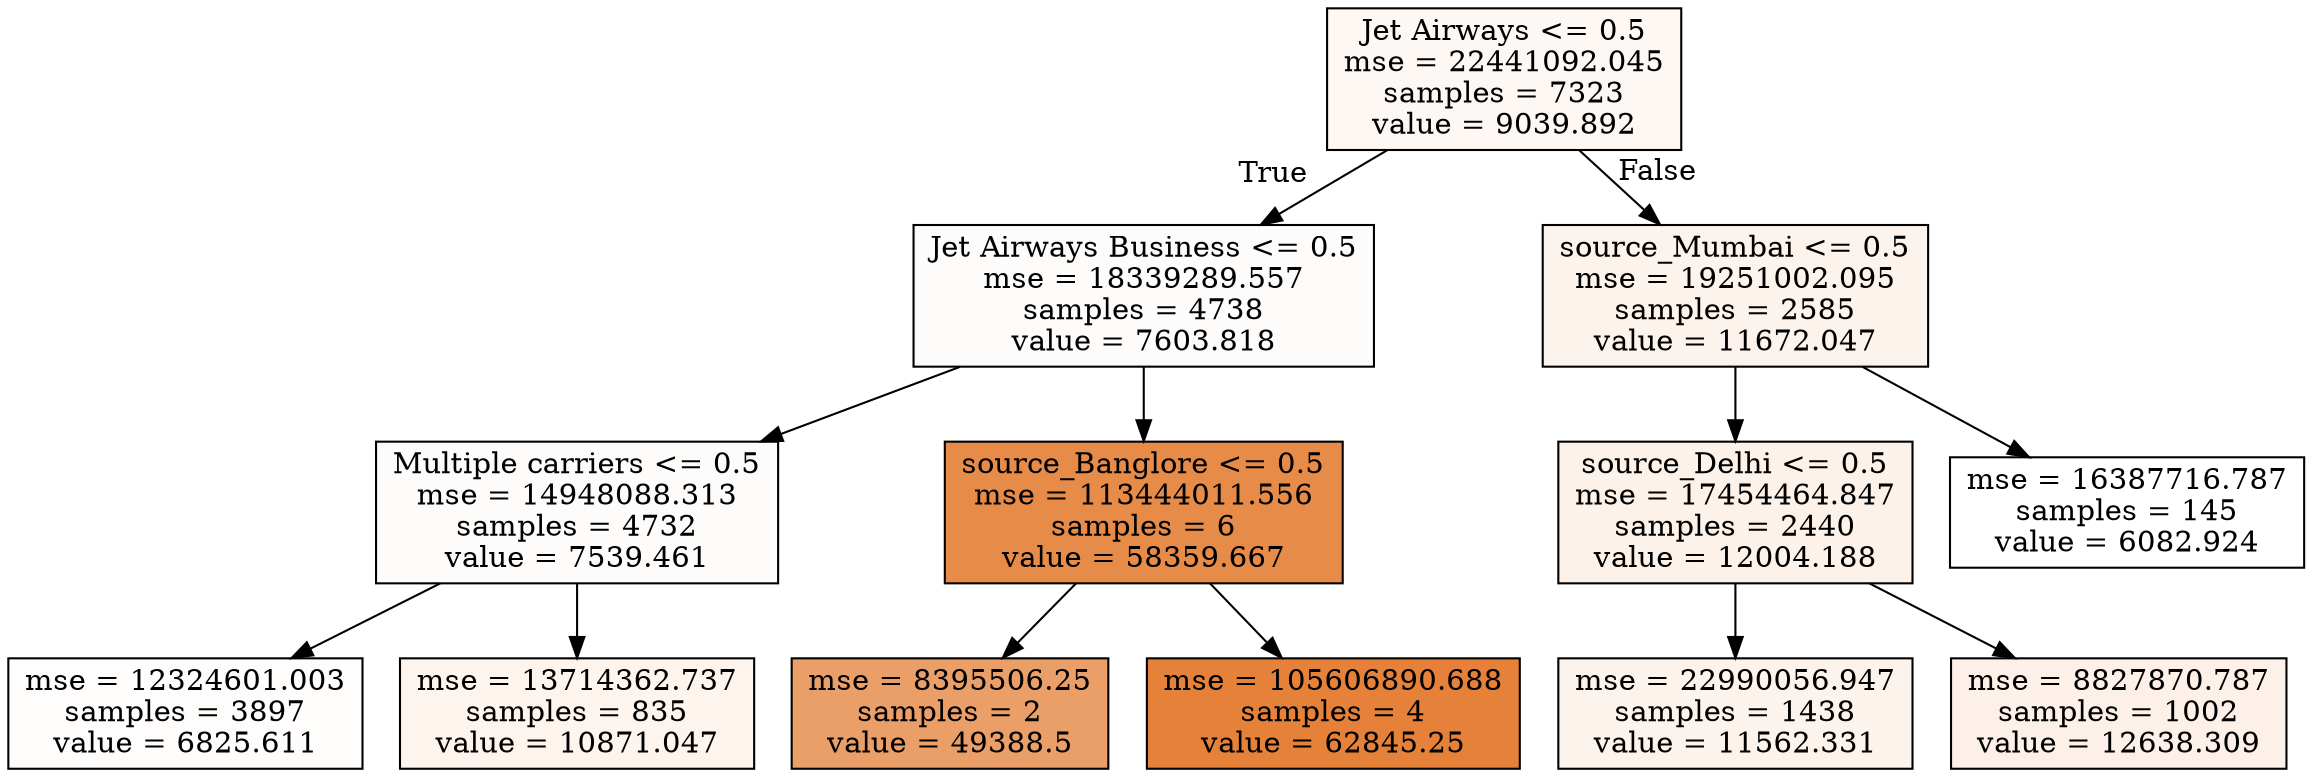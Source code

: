 digraph Tree {
node [shape=box, style="filled", color="black"] ;
0 [label="Jet Airways <= 0.5\nmse = 22441092.045\nsamples = 7323\nvalue = 9039.892", fillcolor="#fef8f5"] ;
1 [label="Jet Airways Business <= 0.5\nmse = 18339289.557\nsamples = 4738\nvalue = 7603.818", fillcolor="#fefcfa"] ;
0 -> 1 [labeldistance=2.5, labelangle=45, headlabel="True"] ;
2 [label="Multiple carriers <= 0.5\nmse = 14948088.313\nsamples = 4732\nvalue = 7539.461", fillcolor="#fefcfa"] ;
1 -> 2 ;
3 [label="mse = 12324601.003\nsamples = 3897\nvalue = 6825.611", fillcolor="#fffdfc"] ;
2 -> 3 ;
4 [label="mse = 13714362.737\nsamples = 835\nvalue = 10871.047", fillcolor="#fdf4ee"] ;
2 -> 4 ;
5 [label="source_Banglore <= 0.5\nmse = 113444011.556\nsamples = 6\nvalue = 58359.667", fillcolor="#e78b49"] ;
1 -> 5 ;
6 [label="mse = 8395506.25\nsamples = 2\nvalue = 49388.5", fillcolor="#eb9f68"] ;
5 -> 6 ;
7 [label="mse = 105606890.688\nsamples = 4\nvalue = 62845.25", fillcolor="#e58139"] ;
5 -> 7 ;
8 [label="source_Mumbai <= 0.5\nmse = 19251002.095\nsamples = 2585\nvalue = 11672.047", fillcolor="#fcf3ec"] ;
0 -> 8 [labeldistance=2.5, labelangle=-45, headlabel="False"] ;
9 [label="source_Delhi <= 0.5\nmse = 17454464.847\nsamples = 2440\nvalue = 12004.188", fillcolor="#fcf2ea"] ;
8 -> 9 ;
10 [label="mse = 22990056.947\nsamples = 1438\nvalue = 11562.331", fillcolor="#fcf3ec"] ;
9 -> 10 ;
11 [label="mse = 8827870.787\nsamples = 1002\nvalue = 12638.309", fillcolor="#fcf0e8"] ;
9 -> 11 ;
12 [label="mse = 16387716.787\nsamples = 145\nvalue = 6082.924", fillcolor="#ffffff"] ;
8 -> 12 ;
}